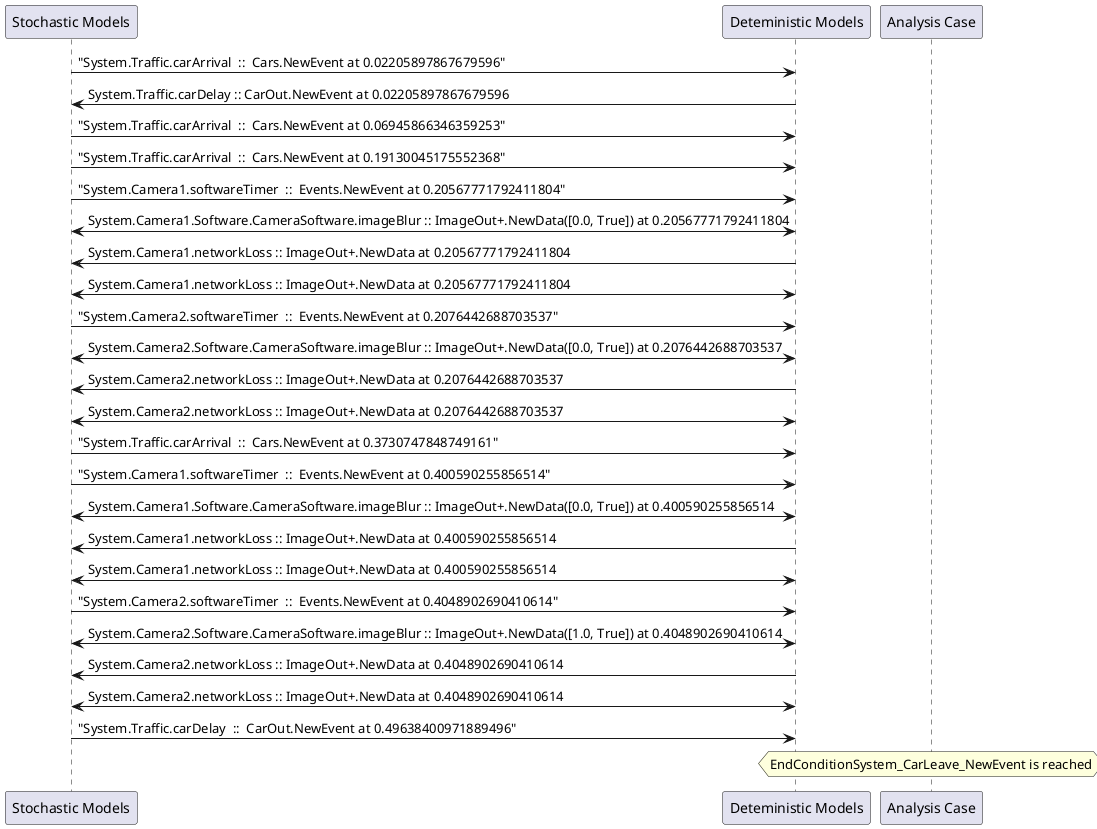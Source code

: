 
	@startuml
	participant "Stochastic Models" as stochmodel
	participant "Deteministic Models" as detmodel
	participant "Analysis Case" as analysis
	{38597_stop} stochmodel -> detmodel : "System.Traffic.carArrival  ::  Cars.NewEvent at 0.02205897867679596"
{38612_start} detmodel -> stochmodel : System.Traffic.carDelay :: CarOut.NewEvent at 0.02205897867679596
{38598_stop} stochmodel -> detmodel : "System.Traffic.carArrival  ::  Cars.NewEvent at 0.06945866346359253"
{38599_stop} stochmodel -> detmodel : "System.Traffic.carArrival  ::  Cars.NewEvent at 0.19130045175552368"
{38566_stop} stochmodel -> detmodel : "System.Camera1.softwareTimer  ::  Events.NewEvent at 0.20567771792411804"
detmodel <-> stochmodel : System.Camera1.Software.CameraSoftware.imageBlur :: ImageOut+.NewData([0.0, True]) at 0.20567771792411804
detmodel -> stochmodel : System.Camera1.networkLoss :: ImageOut+.NewData at 0.20567771792411804
detmodel <-> stochmodel : System.Camera1.networkLoss :: ImageOut+.NewData at 0.20567771792411804
{38582_stop} stochmodel -> detmodel : "System.Camera2.softwareTimer  ::  Events.NewEvent at 0.2076442688703537"
detmodel <-> stochmodel : System.Camera2.Software.CameraSoftware.imageBlur :: ImageOut+.NewData([0.0, True]) at 0.2076442688703537
detmodel -> stochmodel : System.Camera2.networkLoss :: ImageOut+.NewData at 0.2076442688703537
detmodel <-> stochmodel : System.Camera2.networkLoss :: ImageOut+.NewData at 0.2076442688703537
{38600_stop} stochmodel -> detmodel : "System.Traffic.carArrival  ::  Cars.NewEvent at 0.3730747848749161"
{38567_stop} stochmodel -> detmodel : "System.Camera1.softwareTimer  ::  Events.NewEvent at 0.400590255856514"
detmodel <-> stochmodel : System.Camera1.Software.CameraSoftware.imageBlur :: ImageOut+.NewData([0.0, True]) at 0.400590255856514
detmodel -> stochmodel : System.Camera1.networkLoss :: ImageOut+.NewData at 0.400590255856514
detmodel <-> stochmodel : System.Camera1.networkLoss :: ImageOut+.NewData at 0.400590255856514
{38583_stop} stochmodel -> detmodel : "System.Camera2.softwareTimer  ::  Events.NewEvent at 0.4048902690410614"
detmodel <-> stochmodel : System.Camera2.Software.CameraSoftware.imageBlur :: ImageOut+.NewData([1.0, True]) at 0.4048902690410614
detmodel -> stochmodel : System.Camera2.networkLoss :: ImageOut+.NewData at 0.4048902690410614
detmodel <-> stochmodel : System.Camera2.networkLoss :: ImageOut+.NewData at 0.4048902690410614
{38612_stop} stochmodel -> detmodel : "System.Traffic.carDelay  ::  CarOut.NewEvent at 0.49638400971889496"
{38612_start} <-> {38612_stop} : delay
hnote over analysis 
EndConditionSystem_CarLeave_NewEvent is reached
endnote
@enduml